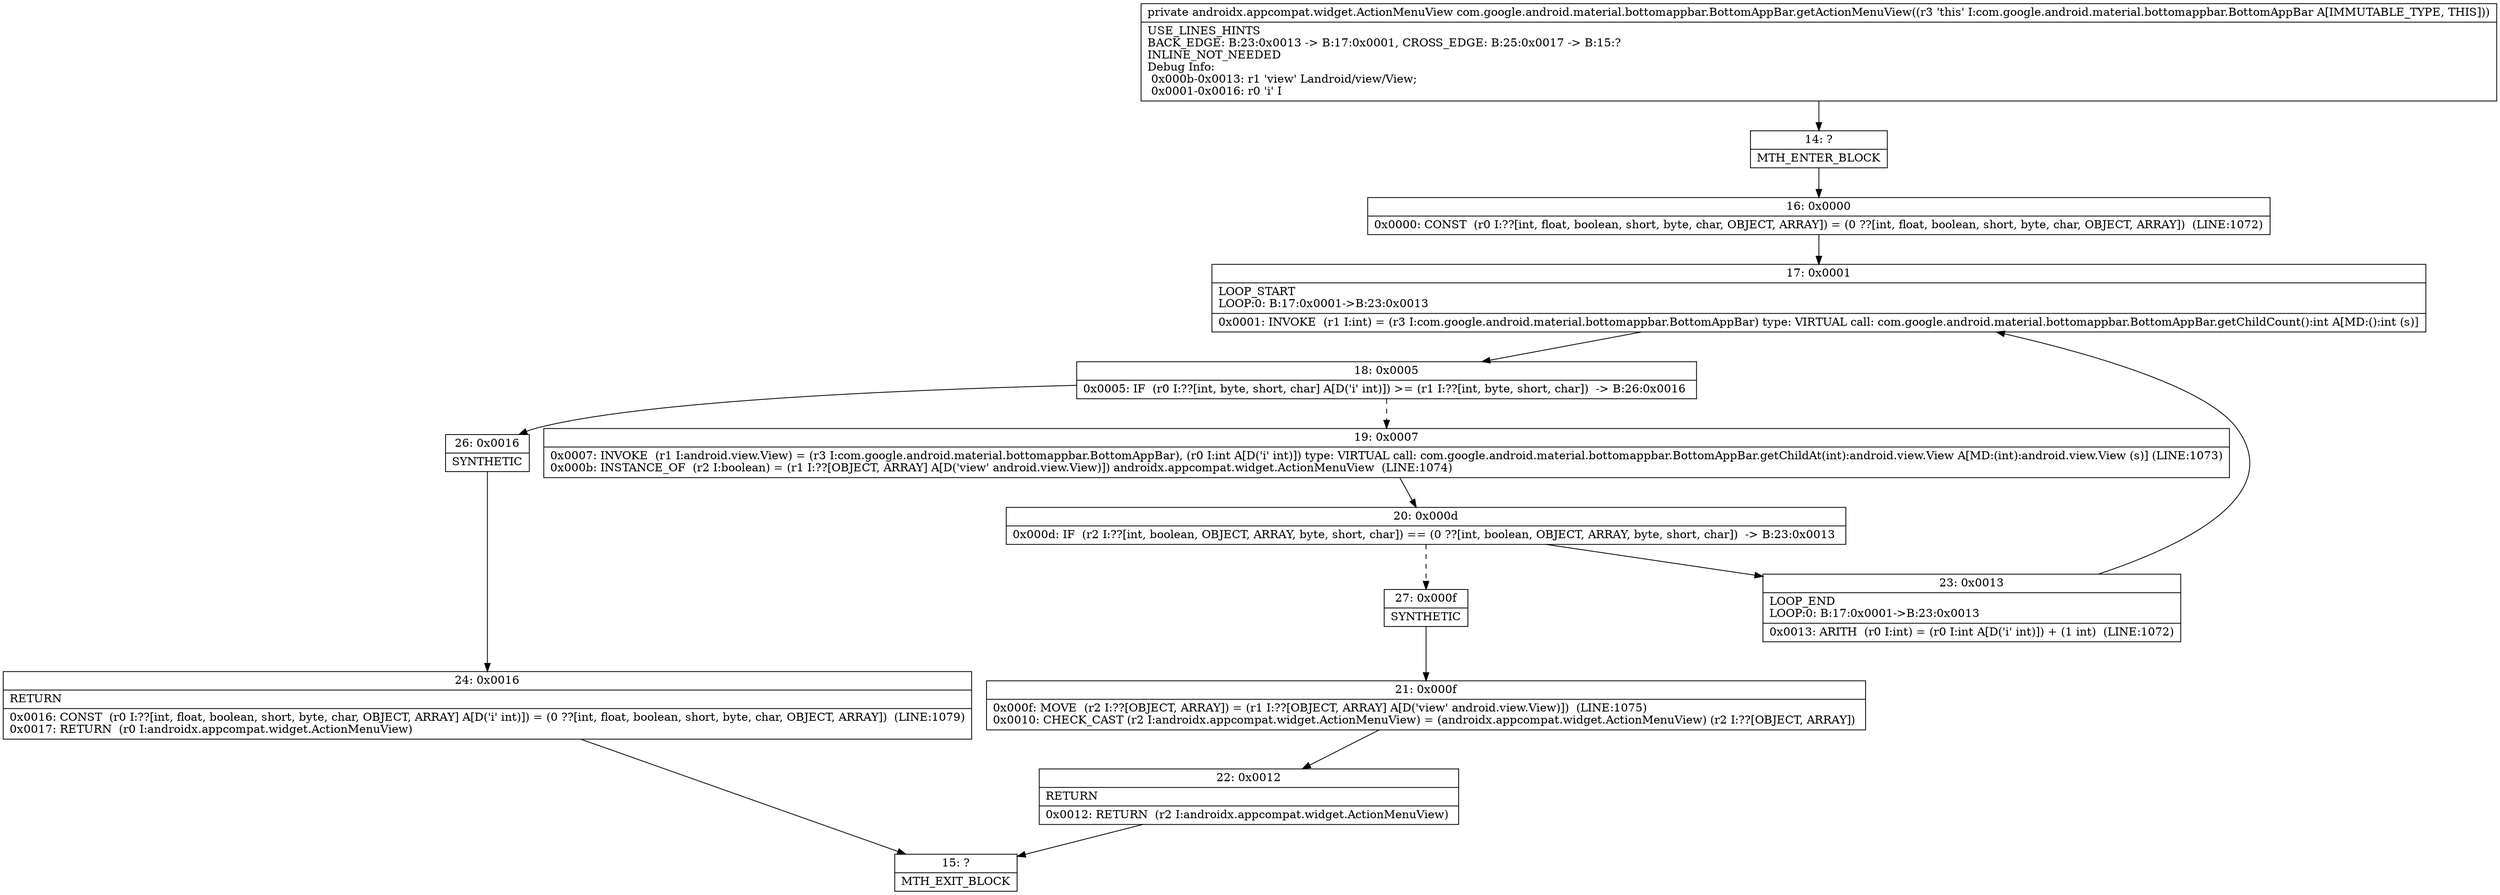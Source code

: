 digraph "CFG forcom.google.android.material.bottomappbar.BottomAppBar.getActionMenuView()Landroidx\/appcompat\/widget\/ActionMenuView;" {
Node_14 [shape=record,label="{14\:\ ?|MTH_ENTER_BLOCK\l}"];
Node_16 [shape=record,label="{16\:\ 0x0000|0x0000: CONST  (r0 I:??[int, float, boolean, short, byte, char, OBJECT, ARRAY]) = (0 ??[int, float, boolean, short, byte, char, OBJECT, ARRAY])  (LINE:1072)\l}"];
Node_17 [shape=record,label="{17\:\ 0x0001|LOOP_START\lLOOP:0: B:17:0x0001\-\>B:23:0x0013\l|0x0001: INVOKE  (r1 I:int) = (r3 I:com.google.android.material.bottomappbar.BottomAppBar) type: VIRTUAL call: com.google.android.material.bottomappbar.BottomAppBar.getChildCount():int A[MD:():int (s)]\l}"];
Node_18 [shape=record,label="{18\:\ 0x0005|0x0005: IF  (r0 I:??[int, byte, short, char] A[D('i' int)]) \>= (r1 I:??[int, byte, short, char])  \-\> B:26:0x0016 \l}"];
Node_19 [shape=record,label="{19\:\ 0x0007|0x0007: INVOKE  (r1 I:android.view.View) = (r3 I:com.google.android.material.bottomappbar.BottomAppBar), (r0 I:int A[D('i' int)]) type: VIRTUAL call: com.google.android.material.bottomappbar.BottomAppBar.getChildAt(int):android.view.View A[MD:(int):android.view.View (s)] (LINE:1073)\l0x000b: INSTANCE_OF  (r2 I:boolean) = (r1 I:??[OBJECT, ARRAY] A[D('view' android.view.View)]) androidx.appcompat.widget.ActionMenuView  (LINE:1074)\l}"];
Node_20 [shape=record,label="{20\:\ 0x000d|0x000d: IF  (r2 I:??[int, boolean, OBJECT, ARRAY, byte, short, char]) == (0 ??[int, boolean, OBJECT, ARRAY, byte, short, char])  \-\> B:23:0x0013 \l}"];
Node_23 [shape=record,label="{23\:\ 0x0013|LOOP_END\lLOOP:0: B:17:0x0001\-\>B:23:0x0013\l|0x0013: ARITH  (r0 I:int) = (r0 I:int A[D('i' int)]) + (1 int)  (LINE:1072)\l}"];
Node_27 [shape=record,label="{27\:\ 0x000f|SYNTHETIC\l}"];
Node_21 [shape=record,label="{21\:\ 0x000f|0x000f: MOVE  (r2 I:??[OBJECT, ARRAY]) = (r1 I:??[OBJECT, ARRAY] A[D('view' android.view.View)])  (LINE:1075)\l0x0010: CHECK_CAST (r2 I:androidx.appcompat.widget.ActionMenuView) = (androidx.appcompat.widget.ActionMenuView) (r2 I:??[OBJECT, ARRAY]) \l}"];
Node_22 [shape=record,label="{22\:\ 0x0012|RETURN\l|0x0012: RETURN  (r2 I:androidx.appcompat.widget.ActionMenuView) \l}"];
Node_15 [shape=record,label="{15\:\ ?|MTH_EXIT_BLOCK\l}"];
Node_26 [shape=record,label="{26\:\ 0x0016|SYNTHETIC\l}"];
Node_24 [shape=record,label="{24\:\ 0x0016|RETURN\l|0x0016: CONST  (r0 I:??[int, float, boolean, short, byte, char, OBJECT, ARRAY] A[D('i' int)]) = (0 ??[int, float, boolean, short, byte, char, OBJECT, ARRAY])  (LINE:1079)\l0x0017: RETURN  (r0 I:androidx.appcompat.widget.ActionMenuView) \l}"];
MethodNode[shape=record,label="{private androidx.appcompat.widget.ActionMenuView com.google.android.material.bottomappbar.BottomAppBar.getActionMenuView((r3 'this' I:com.google.android.material.bottomappbar.BottomAppBar A[IMMUTABLE_TYPE, THIS]))  | USE_LINES_HINTS\lBACK_EDGE: B:23:0x0013 \-\> B:17:0x0001, CROSS_EDGE: B:25:0x0017 \-\> B:15:?\lINLINE_NOT_NEEDED\lDebug Info:\l  0x000b\-0x0013: r1 'view' Landroid\/view\/View;\l  0x0001\-0x0016: r0 'i' I\l}"];
MethodNode -> Node_14;Node_14 -> Node_16;
Node_16 -> Node_17;
Node_17 -> Node_18;
Node_18 -> Node_19[style=dashed];
Node_18 -> Node_26;
Node_19 -> Node_20;
Node_20 -> Node_23;
Node_20 -> Node_27[style=dashed];
Node_23 -> Node_17;
Node_27 -> Node_21;
Node_21 -> Node_22;
Node_22 -> Node_15;
Node_26 -> Node_24;
Node_24 -> Node_15;
}

